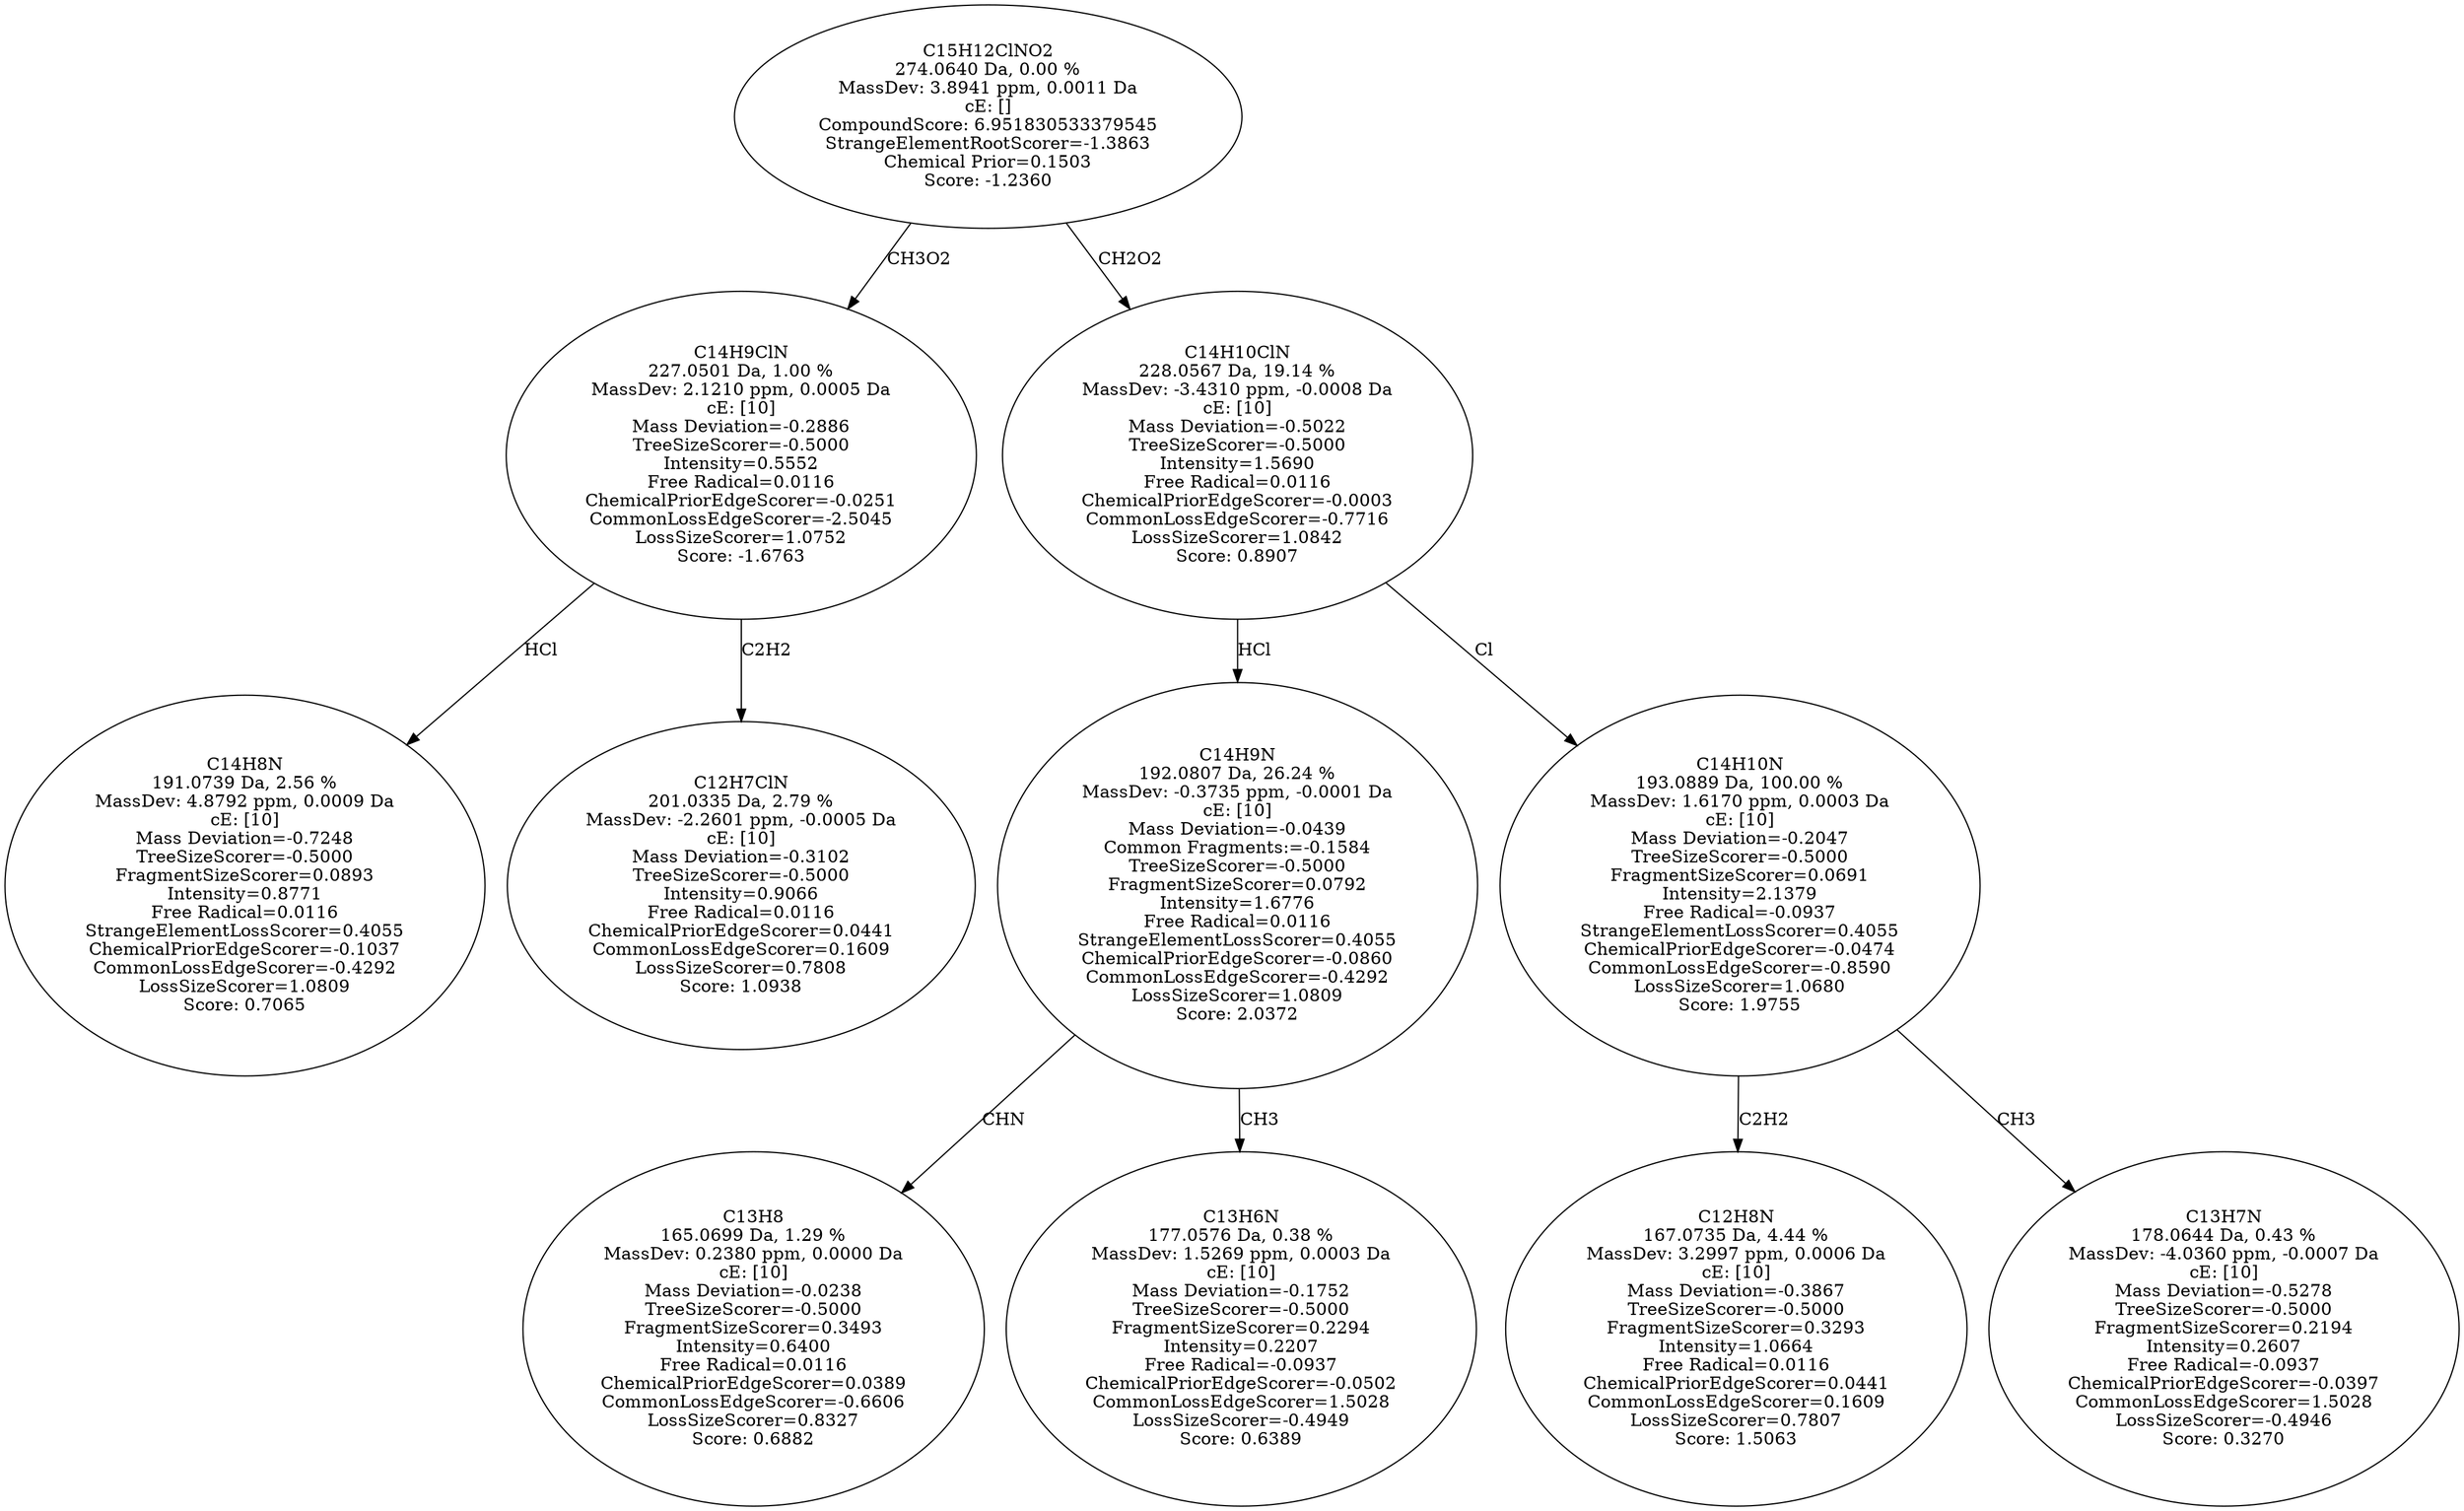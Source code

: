strict digraph {
v1 [label="C14H8N\n191.0739 Da, 2.56 %\nMassDev: 4.8792 ppm, 0.0009 Da\ncE: [10]\nMass Deviation=-0.7248\nTreeSizeScorer=-0.5000\nFragmentSizeScorer=0.0893\nIntensity=0.8771\nFree Radical=0.0116\nStrangeElementLossScorer=0.4055\nChemicalPriorEdgeScorer=-0.1037\nCommonLossEdgeScorer=-0.4292\nLossSizeScorer=1.0809\nScore: 0.7065"];
v2 [label="C12H7ClN\n201.0335 Da, 2.79 %\nMassDev: -2.2601 ppm, -0.0005 Da\ncE: [10]\nMass Deviation=-0.3102\nTreeSizeScorer=-0.5000\nIntensity=0.9066\nFree Radical=0.0116\nChemicalPriorEdgeScorer=0.0441\nCommonLossEdgeScorer=0.1609\nLossSizeScorer=0.7808\nScore: 1.0938"];
v3 [label="C14H9ClN\n227.0501 Da, 1.00 %\nMassDev: 2.1210 ppm, 0.0005 Da\ncE: [10]\nMass Deviation=-0.2886\nTreeSizeScorer=-0.5000\nIntensity=0.5552\nFree Radical=0.0116\nChemicalPriorEdgeScorer=-0.0251\nCommonLossEdgeScorer=-2.5045\nLossSizeScorer=1.0752\nScore: -1.6763"];
v4 [label="C13H8\n165.0699 Da, 1.29 %\nMassDev: 0.2380 ppm, 0.0000 Da\ncE: [10]\nMass Deviation=-0.0238\nTreeSizeScorer=-0.5000\nFragmentSizeScorer=0.3493\nIntensity=0.6400\nFree Radical=0.0116\nChemicalPriorEdgeScorer=0.0389\nCommonLossEdgeScorer=-0.6606\nLossSizeScorer=0.8327\nScore: 0.6882"];
v5 [label="C13H6N\n177.0576 Da, 0.38 %\nMassDev: 1.5269 ppm, 0.0003 Da\ncE: [10]\nMass Deviation=-0.1752\nTreeSizeScorer=-0.5000\nFragmentSizeScorer=0.2294\nIntensity=0.2207\nFree Radical=-0.0937\nChemicalPriorEdgeScorer=-0.0502\nCommonLossEdgeScorer=1.5028\nLossSizeScorer=-0.4949\nScore: 0.6389"];
v6 [label="C14H9N\n192.0807 Da, 26.24 %\nMassDev: -0.3735 ppm, -0.0001 Da\ncE: [10]\nMass Deviation=-0.0439\nCommon Fragments:=-0.1584\nTreeSizeScorer=-0.5000\nFragmentSizeScorer=0.0792\nIntensity=1.6776\nFree Radical=0.0116\nStrangeElementLossScorer=0.4055\nChemicalPriorEdgeScorer=-0.0860\nCommonLossEdgeScorer=-0.4292\nLossSizeScorer=1.0809\nScore: 2.0372"];
v7 [label="C12H8N\n167.0735 Da, 4.44 %\nMassDev: 3.2997 ppm, 0.0006 Da\ncE: [10]\nMass Deviation=-0.3867\nTreeSizeScorer=-0.5000\nFragmentSizeScorer=0.3293\nIntensity=1.0664\nFree Radical=0.0116\nChemicalPriorEdgeScorer=0.0441\nCommonLossEdgeScorer=0.1609\nLossSizeScorer=0.7807\nScore: 1.5063"];
v8 [label="C13H7N\n178.0644 Da, 0.43 %\nMassDev: -4.0360 ppm, -0.0007 Da\ncE: [10]\nMass Deviation=-0.5278\nTreeSizeScorer=-0.5000\nFragmentSizeScorer=0.2194\nIntensity=0.2607\nFree Radical=-0.0937\nChemicalPriorEdgeScorer=-0.0397\nCommonLossEdgeScorer=1.5028\nLossSizeScorer=-0.4946\nScore: 0.3270"];
v9 [label="C14H10N\n193.0889 Da, 100.00 %\nMassDev: 1.6170 ppm, 0.0003 Da\ncE: [10]\nMass Deviation=-0.2047\nTreeSizeScorer=-0.5000\nFragmentSizeScorer=0.0691\nIntensity=2.1379\nFree Radical=-0.0937\nStrangeElementLossScorer=0.4055\nChemicalPriorEdgeScorer=-0.0474\nCommonLossEdgeScorer=-0.8590\nLossSizeScorer=1.0680\nScore: 1.9755"];
v10 [label="C14H10ClN\n228.0567 Da, 19.14 %\nMassDev: -3.4310 ppm, -0.0008 Da\ncE: [10]\nMass Deviation=-0.5022\nTreeSizeScorer=-0.5000\nIntensity=1.5690\nFree Radical=0.0116\nChemicalPriorEdgeScorer=-0.0003\nCommonLossEdgeScorer=-0.7716\nLossSizeScorer=1.0842\nScore: 0.8907"];
v11 [label="C15H12ClNO2\n274.0640 Da, 0.00 %\nMassDev: 3.8941 ppm, 0.0011 Da\ncE: []\nCompoundScore: 6.951830533379545\nStrangeElementRootScorer=-1.3863\nChemical Prior=0.1503\nScore: -1.2360"];
v3 -> v1 [label="HCl"];
v3 -> v2 [label="C2H2"];
v11 -> v3 [label="CH3O2"];
v6 -> v4 [label="CHN"];
v6 -> v5 [label="CH3"];
v10 -> v6 [label="HCl"];
v9 -> v7 [label="C2H2"];
v9 -> v8 [label="CH3"];
v10 -> v9 [label="Cl"];
v11 -> v10 [label="CH2O2"];
}